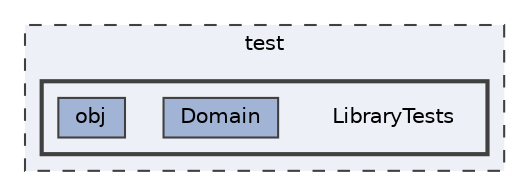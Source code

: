 digraph "C:/Users/Estudiante UCU/Desktop/ProyectoPokemonIII/test/LibraryTests"
{
 // INTERACTIVE_SVG=YES
 // LATEX_PDF_SIZE
  bgcolor="transparent";
  edge [fontname=Helvetica,fontsize=10,labelfontname=Helvetica,labelfontsize=10];
  node [fontname=Helvetica,fontsize=10,shape=box,height=0.2,width=0.4];
  compound=true
  subgraph clusterdir_13e138d54eb8818da29c3992edef070a {
    graph [ bgcolor="#edf0f7", pencolor="grey25", label="test", fontname=Helvetica,fontsize=10 style="filled,dashed", URL="dir_13e138d54eb8818da29c3992edef070a.html",tooltip=""]
  subgraph clusterdir_6c8e1213d96547949c4ad1dee757a549 {
    graph [ bgcolor="#edf0f7", pencolor="grey25", label="", fontname=Helvetica,fontsize=10 style="filled,bold", URL="dir_6c8e1213d96547949c4ad1dee757a549.html",tooltip=""]
    dir_6c8e1213d96547949c4ad1dee757a549 [shape=plaintext, label="LibraryTests"];
  dir_6f09199cd2fdafe26a0e5b97f3177651 [label="Domain", fillcolor="#a2b4d6", color="grey25", style="filled", URL="dir_6f09199cd2fdafe26a0e5b97f3177651.html",tooltip=""];
  dir_0567e4b2e116c46e2bf644a8aa059564 [label="obj", fillcolor="#a2b4d6", color="grey25", style="filled", URL="dir_0567e4b2e116c46e2bf644a8aa059564.html",tooltip=""];
  }
  }
}

